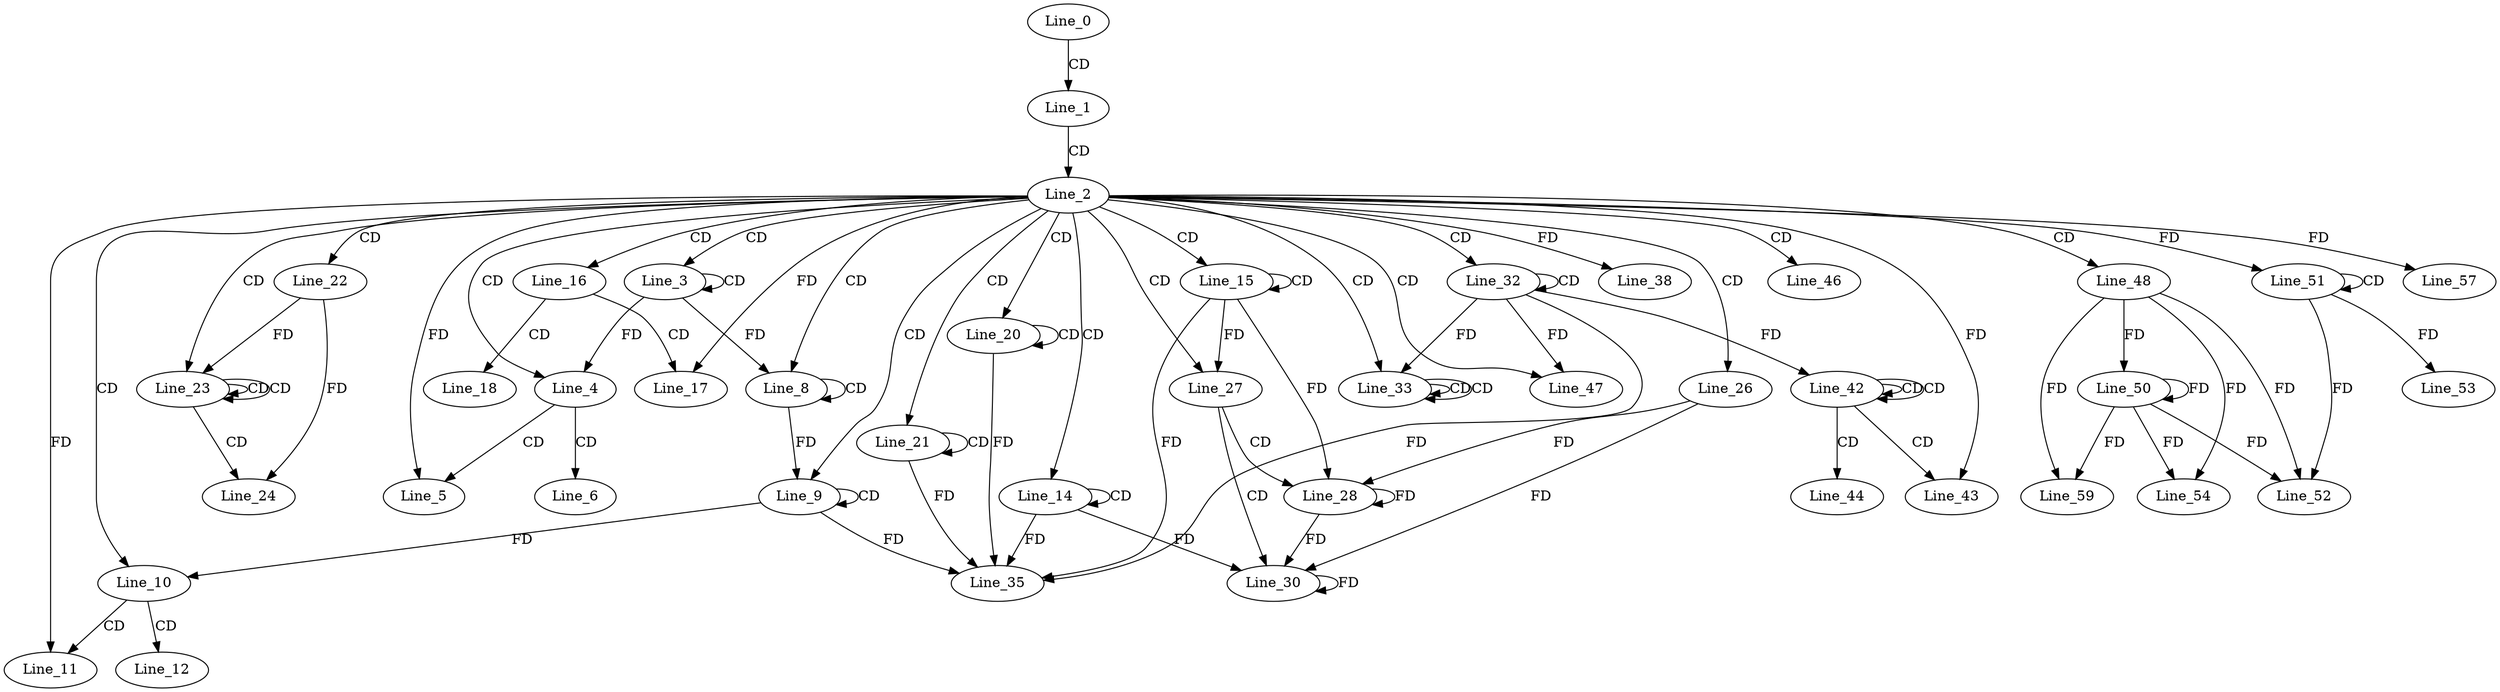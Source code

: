 digraph G {
  Line_0;
  Line_1;
  Line_2;
  Line_3;
  Line_3;
  Line_4;
  Line_5;
  Line_6;
  Line_8;
  Line_8;
  Line_9;
  Line_9;
  Line_10;
  Line_11;
  Line_12;
  Line_14;
  Line_14;
  Line_14;
  Line_15;
  Line_15;
  Line_15;
  Line_16;
  Line_17;
  Line_18;
  Line_20;
  Line_20;
  Line_20;
  Line_21;
  Line_21;
  Line_21;
  Line_22;
  Line_23;
  Line_23;
  Line_23;
  Line_24;
  Line_26;
  Line_27;
  Line_28;
  Line_30;
  Line_32;
  Line_32;
  Line_33;
  Line_33;
  Line_33;
  Line_35;
  Line_38;
  Line_42;
  Line_42;
  Line_42;
  Line_43;
  Line_44;
  Line_46;
  Line_47;
  Line_47;
  Line_48;
  Line_50;
  Line_51;
  Line_51;
  Line_52;
  Line_53;
  Line_54;
  Line_57;
  Line_59;
  Line_0 -> Line_1 [ label="CD" ];
  Line_1 -> Line_2 [ label="CD" ];
  Line_2 -> Line_3 [ label="CD" ];
  Line_3 -> Line_3 [ label="CD" ];
  Line_2 -> Line_4 [ label="CD" ];
  Line_3 -> Line_4 [ label="FD" ];
  Line_4 -> Line_5 [ label="CD" ];
  Line_2 -> Line_5 [ label="FD" ];
  Line_4 -> Line_6 [ label="CD" ];
  Line_2 -> Line_8 [ label="CD" ];
  Line_8 -> Line_8 [ label="CD" ];
  Line_3 -> Line_8 [ label="FD" ];
  Line_2 -> Line_9 [ label="CD" ];
  Line_9 -> Line_9 [ label="CD" ];
  Line_8 -> Line_9 [ label="FD" ];
  Line_2 -> Line_10 [ label="CD" ];
  Line_9 -> Line_10 [ label="FD" ];
  Line_10 -> Line_11 [ label="CD" ];
  Line_2 -> Line_11 [ label="FD" ];
  Line_10 -> Line_12 [ label="CD" ];
  Line_2 -> Line_14 [ label="CD" ];
  Line_14 -> Line_14 [ label="CD" ];
  Line_2 -> Line_15 [ label="CD" ];
  Line_15 -> Line_15 [ label="CD" ];
  Line_2 -> Line_16 [ label="CD" ];
  Line_16 -> Line_17 [ label="CD" ];
  Line_2 -> Line_17 [ label="FD" ];
  Line_16 -> Line_18 [ label="CD" ];
  Line_2 -> Line_20 [ label="CD" ];
  Line_20 -> Line_20 [ label="CD" ];
  Line_2 -> Line_21 [ label="CD" ];
  Line_21 -> Line_21 [ label="CD" ];
  Line_2 -> Line_22 [ label="CD" ];
  Line_2 -> Line_23 [ label="CD" ];
  Line_23 -> Line_23 [ label="CD" ];
  Line_23 -> Line_23 [ label="CD" ];
  Line_22 -> Line_23 [ label="FD" ];
  Line_23 -> Line_24 [ label="CD" ];
  Line_22 -> Line_24 [ label="FD" ];
  Line_2 -> Line_26 [ label="CD" ];
  Line_2 -> Line_27 [ label="CD" ];
  Line_15 -> Line_27 [ label="FD" ];
  Line_27 -> Line_28 [ label="CD" ];
  Line_26 -> Line_28 [ label="FD" ];
  Line_28 -> Line_28 [ label="FD" ];
  Line_15 -> Line_28 [ label="FD" ];
  Line_27 -> Line_30 [ label="CD" ];
  Line_26 -> Line_30 [ label="FD" ];
  Line_28 -> Line_30 [ label="FD" ];
  Line_30 -> Line_30 [ label="FD" ];
  Line_14 -> Line_30 [ label="FD" ];
  Line_2 -> Line_32 [ label="CD" ];
  Line_32 -> Line_32 [ label="CD" ];
  Line_2 -> Line_33 [ label="CD" ];
  Line_33 -> Line_33 [ label="CD" ];
  Line_33 -> Line_33 [ label="CD" ];
  Line_32 -> Line_33 [ label="FD" ];
  Line_9 -> Line_35 [ label="FD" ];
  Line_32 -> Line_35 [ label="FD" ];
  Line_14 -> Line_35 [ label="FD" ];
  Line_15 -> Line_35 [ label="FD" ];
  Line_20 -> Line_35 [ label="FD" ];
  Line_21 -> Line_35 [ label="FD" ];
  Line_2 -> Line_38 [ label="FD" ];
  Line_42 -> Line_42 [ label="CD" ];
  Line_42 -> Line_42 [ label="CD" ];
  Line_32 -> Line_42 [ label="FD" ];
  Line_42 -> Line_43 [ label="CD" ];
  Line_2 -> Line_43 [ label="FD" ];
  Line_42 -> Line_44 [ label="CD" ];
  Line_2 -> Line_46 [ label="CD" ];
  Line_2 -> Line_47 [ label="CD" ];
  Line_32 -> Line_47 [ label="FD" ];
  Line_2 -> Line_48 [ label="CD" ];
  Line_48 -> Line_50 [ label="FD" ];
  Line_50 -> Line_50 [ label="FD" ];
  Line_51 -> Line_51 [ label="CD" ];
  Line_2 -> Line_51 [ label="FD" ];
  Line_48 -> Line_52 [ label="FD" ];
  Line_50 -> Line_52 [ label="FD" ];
  Line_51 -> Line_52 [ label="FD" ];
  Line_51 -> Line_53 [ label="FD" ];
  Line_48 -> Line_54 [ label="FD" ];
  Line_50 -> Line_54 [ label="FD" ];
  Line_2 -> Line_57 [ label="FD" ];
  Line_48 -> Line_59 [ label="FD" ];
  Line_50 -> Line_59 [ label="FD" ];
}
